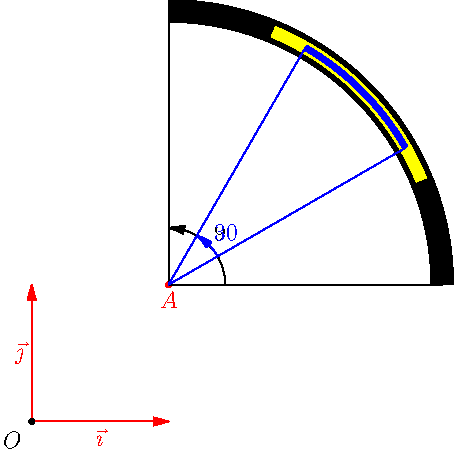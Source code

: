import geometry;
size(8cm,0);

// currentcoordsys=cartesiansystem((1,2),i=(1,0.5),j=(-0.5,.75));
show(currentcoordsys, xpen=invisible);

point A=(1,1);
dot("$A$",A,S,red);

real R=2;
arc C=arc(circle(A, R), 0, 90);
draw(C,linewidth(4mm));

/*<asyxml><view file="modules/geometry.asy" type="void" signature="markarc(picture,Label,int,real,real,arc,arrowbar,pen,pen,margin,marker)"/></asyxml>*/
markarc(format("%0g",degrees(C)), C, Arrow);

/*<asyxml><view file="modules/geometry.asy" type="arc" signature="*(real, explicit arc)"/></asyxml>*/
draw(0.5*C,2mm+yellow);

arc Cp=C/3;
draw(Cp,1mm+blue);
markarc(format("%0g",degrees(Cp)), radius=10mm, Cp, blue, Arrow);